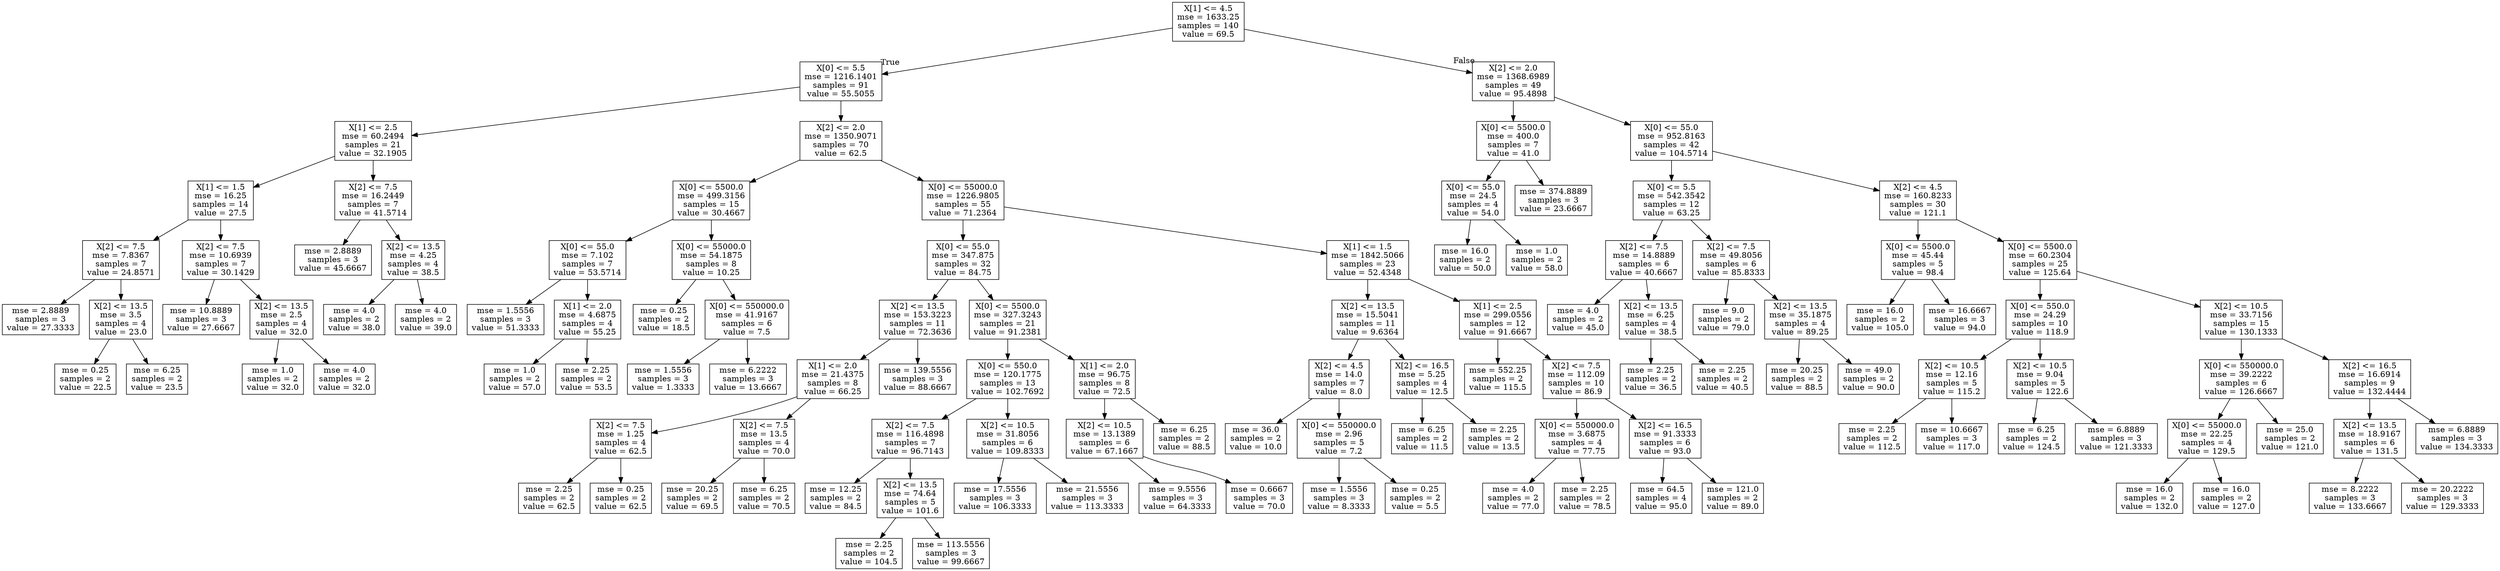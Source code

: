 digraph Tree {
node [shape=box] ;
0 [label="X[1] <= 4.5\nmse = 1633.25\nsamples = 140\nvalue = 69.5"] ;
1 [label="X[0] <= 5.5\nmse = 1216.1401\nsamples = 91\nvalue = 55.5055"] ;
0 -> 1 [labeldistance=2.5, labelangle=45, headlabel="True"] ;
2 [label="X[1] <= 2.5\nmse = 60.2494\nsamples = 21\nvalue = 32.1905"] ;
1 -> 2 ;
3 [label="X[1] <= 1.5\nmse = 16.25\nsamples = 14\nvalue = 27.5"] ;
2 -> 3 ;
4 [label="X[2] <= 7.5\nmse = 7.8367\nsamples = 7\nvalue = 24.8571"] ;
3 -> 4 ;
5 [label="mse = 2.8889\nsamples = 3\nvalue = 27.3333"] ;
4 -> 5 ;
6 [label="X[2] <= 13.5\nmse = 3.5\nsamples = 4\nvalue = 23.0"] ;
4 -> 6 ;
7 [label="mse = 0.25\nsamples = 2\nvalue = 22.5"] ;
6 -> 7 ;
8 [label="mse = 6.25\nsamples = 2\nvalue = 23.5"] ;
6 -> 8 ;
9 [label="X[2] <= 7.5\nmse = 10.6939\nsamples = 7\nvalue = 30.1429"] ;
3 -> 9 ;
10 [label="mse = 10.8889\nsamples = 3\nvalue = 27.6667"] ;
9 -> 10 ;
11 [label="X[2] <= 13.5\nmse = 2.5\nsamples = 4\nvalue = 32.0"] ;
9 -> 11 ;
12 [label="mse = 1.0\nsamples = 2\nvalue = 32.0"] ;
11 -> 12 ;
13 [label="mse = 4.0\nsamples = 2\nvalue = 32.0"] ;
11 -> 13 ;
14 [label="X[2] <= 7.5\nmse = 16.2449\nsamples = 7\nvalue = 41.5714"] ;
2 -> 14 ;
15 [label="mse = 2.8889\nsamples = 3\nvalue = 45.6667"] ;
14 -> 15 ;
16 [label="X[2] <= 13.5\nmse = 4.25\nsamples = 4\nvalue = 38.5"] ;
14 -> 16 ;
17 [label="mse = 4.0\nsamples = 2\nvalue = 38.0"] ;
16 -> 17 ;
18 [label="mse = 4.0\nsamples = 2\nvalue = 39.0"] ;
16 -> 18 ;
19 [label="X[2] <= 2.0\nmse = 1350.9071\nsamples = 70\nvalue = 62.5"] ;
1 -> 19 ;
20 [label="X[0] <= 5500.0\nmse = 499.3156\nsamples = 15\nvalue = 30.4667"] ;
19 -> 20 ;
21 [label="X[0] <= 55.0\nmse = 7.102\nsamples = 7\nvalue = 53.5714"] ;
20 -> 21 ;
22 [label="mse = 1.5556\nsamples = 3\nvalue = 51.3333"] ;
21 -> 22 ;
23 [label="X[1] <= 2.0\nmse = 4.6875\nsamples = 4\nvalue = 55.25"] ;
21 -> 23 ;
24 [label="mse = 1.0\nsamples = 2\nvalue = 57.0"] ;
23 -> 24 ;
25 [label="mse = 2.25\nsamples = 2\nvalue = 53.5"] ;
23 -> 25 ;
26 [label="X[0] <= 55000.0\nmse = 54.1875\nsamples = 8\nvalue = 10.25"] ;
20 -> 26 ;
27 [label="mse = 0.25\nsamples = 2\nvalue = 18.5"] ;
26 -> 27 ;
28 [label="X[0] <= 550000.0\nmse = 41.9167\nsamples = 6\nvalue = 7.5"] ;
26 -> 28 ;
29 [label="mse = 1.5556\nsamples = 3\nvalue = 1.3333"] ;
28 -> 29 ;
30 [label="mse = 6.2222\nsamples = 3\nvalue = 13.6667"] ;
28 -> 30 ;
31 [label="X[0] <= 55000.0\nmse = 1226.9805\nsamples = 55\nvalue = 71.2364"] ;
19 -> 31 ;
32 [label="X[0] <= 55.0\nmse = 347.875\nsamples = 32\nvalue = 84.75"] ;
31 -> 32 ;
33 [label="X[2] <= 13.5\nmse = 153.3223\nsamples = 11\nvalue = 72.3636"] ;
32 -> 33 ;
34 [label="X[1] <= 2.0\nmse = 21.4375\nsamples = 8\nvalue = 66.25"] ;
33 -> 34 ;
35 [label="X[2] <= 7.5\nmse = 1.25\nsamples = 4\nvalue = 62.5"] ;
34 -> 35 ;
36 [label="mse = 2.25\nsamples = 2\nvalue = 62.5"] ;
35 -> 36 ;
37 [label="mse = 0.25\nsamples = 2\nvalue = 62.5"] ;
35 -> 37 ;
38 [label="X[2] <= 7.5\nmse = 13.5\nsamples = 4\nvalue = 70.0"] ;
34 -> 38 ;
39 [label="mse = 20.25\nsamples = 2\nvalue = 69.5"] ;
38 -> 39 ;
40 [label="mse = 6.25\nsamples = 2\nvalue = 70.5"] ;
38 -> 40 ;
41 [label="mse = 139.5556\nsamples = 3\nvalue = 88.6667"] ;
33 -> 41 ;
42 [label="X[0] <= 5500.0\nmse = 327.3243\nsamples = 21\nvalue = 91.2381"] ;
32 -> 42 ;
43 [label="X[0] <= 550.0\nmse = 120.1775\nsamples = 13\nvalue = 102.7692"] ;
42 -> 43 ;
44 [label="X[2] <= 7.5\nmse = 116.4898\nsamples = 7\nvalue = 96.7143"] ;
43 -> 44 ;
45 [label="mse = 12.25\nsamples = 2\nvalue = 84.5"] ;
44 -> 45 ;
46 [label="X[2] <= 13.5\nmse = 74.64\nsamples = 5\nvalue = 101.6"] ;
44 -> 46 ;
47 [label="mse = 2.25\nsamples = 2\nvalue = 104.5"] ;
46 -> 47 ;
48 [label="mse = 113.5556\nsamples = 3\nvalue = 99.6667"] ;
46 -> 48 ;
49 [label="X[2] <= 10.5\nmse = 31.8056\nsamples = 6\nvalue = 109.8333"] ;
43 -> 49 ;
50 [label="mse = 17.5556\nsamples = 3\nvalue = 106.3333"] ;
49 -> 50 ;
51 [label="mse = 21.5556\nsamples = 3\nvalue = 113.3333"] ;
49 -> 51 ;
52 [label="X[1] <= 2.0\nmse = 96.75\nsamples = 8\nvalue = 72.5"] ;
42 -> 52 ;
53 [label="X[2] <= 10.5\nmse = 13.1389\nsamples = 6\nvalue = 67.1667"] ;
52 -> 53 ;
54 [label="mse = 9.5556\nsamples = 3\nvalue = 64.3333"] ;
53 -> 54 ;
55 [label="mse = 0.6667\nsamples = 3\nvalue = 70.0"] ;
53 -> 55 ;
56 [label="mse = 6.25\nsamples = 2\nvalue = 88.5"] ;
52 -> 56 ;
57 [label="X[1] <= 1.5\nmse = 1842.5066\nsamples = 23\nvalue = 52.4348"] ;
31 -> 57 ;
58 [label="X[2] <= 13.5\nmse = 15.5041\nsamples = 11\nvalue = 9.6364"] ;
57 -> 58 ;
59 [label="X[2] <= 4.5\nmse = 14.0\nsamples = 7\nvalue = 8.0"] ;
58 -> 59 ;
60 [label="mse = 36.0\nsamples = 2\nvalue = 10.0"] ;
59 -> 60 ;
61 [label="X[0] <= 550000.0\nmse = 2.96\nsamples = 5\nvalue = 7.2"] ;
59 -> 61 ;
62 [label="mse = 1.5556\nsamples = 3\nvalue = 8.3333"] ;
61 -> 62 ;
63 [label="mse = 0.25\nsamples = 2\nvalue = 5.5"] ;
61 -> 63 ;
64 [label="X[2] <= 16.5\nmse = 5.25\nsamples = 4\nvalue = 12.5"] ;
58 -> 64 ;
65 [label="mse = 6.25\nsamples = 2\nvalue = 11.5"] ;
64 -> 65 ;
66 [label="mse = 2.25\nsamples = 2\nvalue = 13.5"] ;
64 -> 66 ;
67 [label="X[1] <= 2.5\nmse = 299.0556\nsamples = 12\nvalue = 91.6667"] ;
57 -> 67 ;
68 [label="mse = 552.25\nsamples = 2\nvalue = 115.5"] ;
67 -> 68 ;
69 [label="X[2] <= 7.5\nmse = 112.09\nsamples = 10\nvalue = 86.9"] ;
67 -> 69 ;
70 [label="X[0] <= 550000.0\nmse = 3.6875\nsamples = 4\nvalue = 77.75"] ;
69 -> 70 ;
71 [label="mse = 4.0\nsamples = 2\nvalue = 77.0"] ;
70 -> 71 ;
72 [label="mse = 2.25\nsamples = 2\nvalue = 78.5"] ;
70 -> 72 ;
73 [label="X[2] <= 16.5\nmse = 91.3333\nsamples = 6\nvalue = 93.0"] ;
69 -> 73 ;
74 [label="mse = 64.5\nsamples = 4\nvalue = 95.0"] ;
73 -> 74 ;
75 [label="mse = 121.0\nsamples = 2\nvalue = 89.0"] ;
73 -> 75 ;
76 [label="X[2] <= 2.0\nmse = 1368.6989\nsamples = 49\nvalue = 95.4898"] ;
0 -> 76 [labeldistance=2.5, labelangle=-45, headlabel="False"] ;
77 [label="X[0] <= 5500.0\nmse = 400.0\nsamples = 7\nvalue = 41.0"] ;
76 -> 77 ;
78 [label="X[0] <= 55.0\nmse = 24.5\nsamples = 4\nvalue = 54.0"] ;
77 -> 78 ;
79 [label="mse = 16.0\nsamples = 2\nvalue = 50.0"] ;
78 -> 79 ;
80 [label="mse = 1.0\nsamples = 2\nvalue = 58.0"] ;
78 -> 80 ;
81 [label="mse = 374.8889\nsamples = 3\nvalue = 23.6667"] ;
77 -> 81 ;
82 [label="X[0] <= 55.0\nmse = 952.8163\nsamples = 42\nvalue = 104.5714"] ;
76 -> 82 ;
83 [label="X[0] <= 5.5\nmse = 542.3542\nsamples = 12\nvalue = 63.25"] ;
82 -> 83 ;
84 [label="X[2] <= 7.5\nmse = 14.8889\nsamples = 6\nvalue = 40.6667"] ;
83 -> 84 ;
85 [label="mse = 4.0\nsamples = 2\nvalue = 45.0"] ;
84 -> 85 ;
86 [label="X[2] <= 13.5\nmse = 6.25\nsamples = 4\nvalue = 38.5"] ;
84 -> 86 ;
87 [label="mse = 2.25\nsamples = 2\nvalue = 36.5"] ;
86 -> 87 ;
88 [label="mse = 2.25\nsamples = 2\nvalue = 40.5"] ;
86 -> 88 ;
89 [label="X[2] <= 7.5\nmse = 49.8056\nsamples = 6\nvalue = 85.8333"] ;
83 -> 89 ;
90 [label="mse = 9.0\nsamples = 2\nvalue = 79.0"] ;
89 -> 90 ;
91 [label="X[2] <= 13.5\nmse = 35.1875\nsamples = 4\nvalue = 89.25"] ;
89 -> 91 ;
92 [label="mse = 20.25\nsamples = 2\nvalue = 88.5"] ;
91 -> 92 ;
93 [label="mse = 49.0\nsamples = 2\nvalue = 90.0"] ;
91 -> 93 ;
94 [label="X[2] <= 4.5\nmse = 160.8233\nsamples = 30\nvalue = 121.1"] ;
82 -> 94 ;
95 [label="X[0] <= 5500.0\nmse = 45.44\nsamples = 5\nvalue = 98.4"] ;
94 -> 95 ;
96 [label="mse = 16.0\nsamples = 2\nvalue = 105.0"] ;
95 -> 96 ;
97 [label="mse = 16.6667\nsamples = 3\nvalue = 94.0"] ;
95 -> 97 ;
98 [label="X[0] <= 5500.0\nmse = 60.2304\nsamples = 25\nvalue = 125.64"] ;
94 -> 98 ;
99 [label="X[0] <= 550.0\nmse = 24.29\nsamples = 10\nvalue = 118.9"] ;
98 -> 99 ;
100 [label="X[2] <= 10.5\nmse = 12.16\nsamples = 5\nvalue = 115.2"] ;
99 -> 100 ;
101 [label="mse = 2.25\nsamples = 2\nvalue = 112.5"] ;
100 -> 101 ;
102 [label="mse = 10.6667\nsamples = 3\nvalue = 117.0"] ;
100 -> 102 ;
103 [label="X[2] <= 10.5\nmse = 9.04\nsamples = 5\nvalue = 122.6"] ;
99 -> 103 ;
104 [label="mse = 6.25\nsamples = 2\nvalue = 124.5"] ;
103 -> 104 ;
105 [label="mse = 6.8889\nsamples = 3\nvalue = 121.3333"] ;
103 -> 105 ;
106 [label="X[2] <= 10.5\nmse = 33.7156\nsamples = 15\nvalue = 130.1333"] ;
98 -> 106 ;
107 [label="X[0] <= 550000.0\nmse = 39.2222\nsamples = 6\nvalue = 126.6667"] ;
106 -> 107 ;
108 [label="X[0] <= 55000.0\nmse = 22.25\nsamples = 4\nvalue = 129.5"] ;
107 -> 108 ;
109 [label="mse = 16.0\nsamples = 2\nvalue = 132.0"] ;
108 -> 109 ;
110 [label="mse = 16.0\nsamples = 2\nvalue = 127.0"] ;
108 -> 110 ;
111 [label="mse = 25.0\nsamples = 2\nvalue = 121.0"] ;
107 -> 111 ;
112 [label="X[2] <= 16.5\nmse = 16.6914\nsamples = 9\nvalue = 132.4444"] ;
106 -> 112 ;
113 [label="X[2] <= 13.5\nmse = 18.9167\nsamples = 6\nvalue = 131.5"] ;
112 -> 113 ;
114 [label="mse = 8.2222\nsamples = 3\nvalue = 133.6667"] ;
113 -> 114 ;
115 [label="mse = 20.2222\nsamples = 3\nvalue = 129.3333"] ;
113 -> 115 ;
116 [label="mse = 6.8889\nsamples = 3\nvalue = 134.3333"] ;
112 -> 116 ;
}